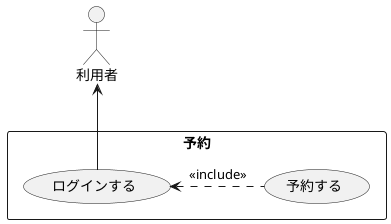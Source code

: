 @startuml ユースケース図
rectangle 予約{
    usecase ログインする
    usecase 予約する
}
利用者 <-- ログインする
ログインする <. 予約する : <<include>>
@enduml